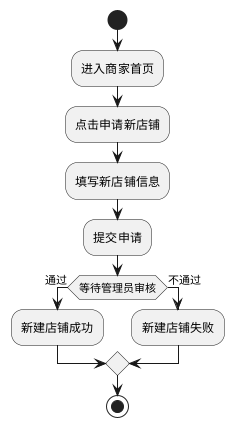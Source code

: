 @startuml
'https://plantuml.com/activity-diagram-beta

'start
':ClickServlet.handleRequest();
':new page;
'if (Page.onSecurityCheck) then (true)
'  :Page.onInit();
'  if (isForward?) then (no)
'    :Process controls;
'    if (continue processing?) then (no)
'      stop
'    endif
'
'    if (isPost?) then (yes)
'      :Page.onPost();
'    else (no)
'      :Page.onGet();
'    endif
'    :Page.onRender();
'  endif
'else (false)
'endif
'
'if (do redirect?) then (yes)
'  :redirect process;
'else
'  if (do forward?) then (yes)
'    :Forward request;
'  else (no)
'    :Render page template;
'  endif
'endif
'
'stop
start
:进入商家首页;
:点击申请新店铺;
:填写新店铺信息;
:提交申请;
if (等待管理员审核) then (通过)
    :新建店铺成功;
else (不通过)
    :新建店铺失败;
endif
stop
@enduml
